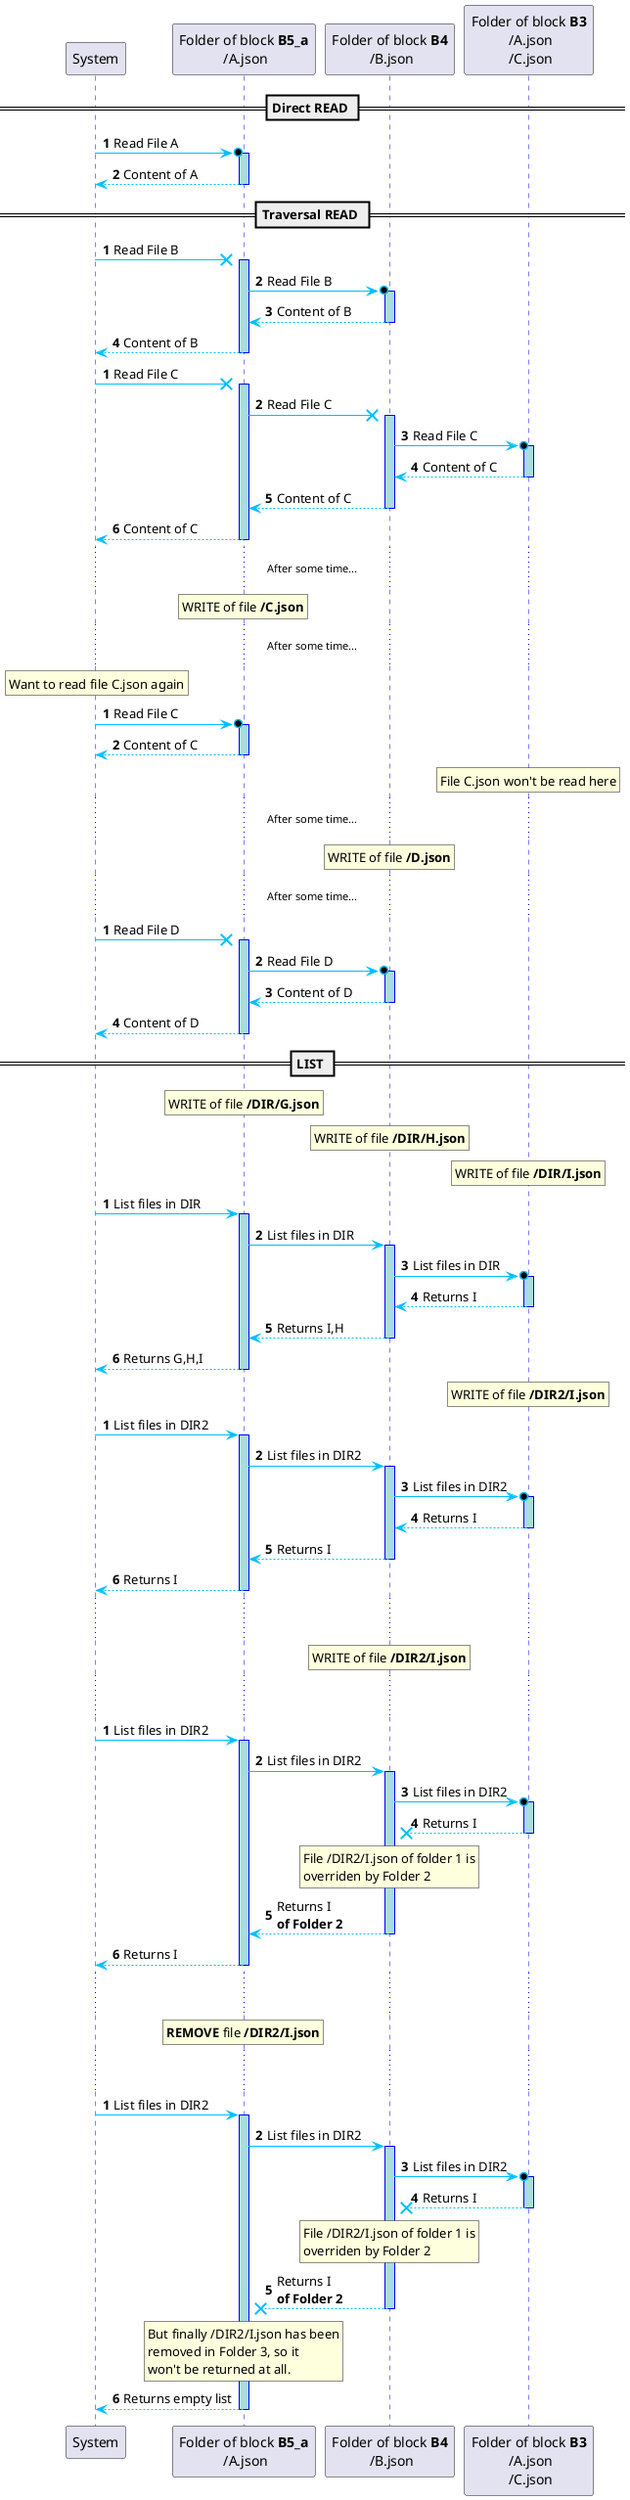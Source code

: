 @startuml

skinparam sequence {
	ArrowColor DeepSkyBlue
	ActorBorderColor DeepSkyBlue
	LifeLineBorderColor blue
	LifeLineBackgroundColor #A9DCDF
}

participant "System" as S
participant "Folder of block **B5_a**\n /A.json" as F3
participant "Folder of block **B4**\n /B.json" as F2
participant "Folder of block **B3**\n /A.json\n /C.json" as F1

== Direct READ ==


autonumber
S ->o F3 : Read File A
activate F3

F3 --> S : Content of A
deactivate F3



== Traversal READ ==



autonumber
S ->x F3 : Read File B
activate F3
F3 ->o F2 : Read File B
activate F2
F2 --> F3 : Content of B
deactivate F2
F3 --> S : Content of B
deactivate F3

autonumber
S ->x F3 : Read File C
activate F3
F3 ->x F2 : Read File C
activate F2
F2 ->o F1 : Read File C
activate F1
F1 --> F2 : Content of C
deactivate F1
F2 --> F3 : Content of C
deactivate F2
F3 --> S : Content of C
deactivate F3

... After some time... ...

rnote over F3
 WRITE of file **/C.json**
endrnote

... After some time... ...

rnote over S
 Want to read file C.json again
endrnote

autonumber
S ->o F3 : Read File C
activate F3

F3 --> S : Content of C
deactivate F3

rnote over F1
 File C.json won't be read here
endrnote

... After some time... ...

rnote over F2
 WRITE of file **/D.json**
endrnote

... After some time... ...

autonumber
S ->x F3 : Read File D
activate F3

F3 ->o F2 : Read File D
activate F2

F2 --> F3 : Content of D
deactivate F2

F3 --> S : Content of D
deactivate F3



== LIST ==

rnote over F3
 WRITE of file **/DIR/G.json**
endrnote

rnote over F2
 WRITE of file **/DIR/H.json**
endrnote

rnote over F1
 WRITE of file **/DIR/I.json**
endrnote


autonumber
S -> F3 : List files in DIR
activate F3
F3 -> F2 : List files in DIR
activate F2
F2 ->o F1 : List files in DIR
activate F1
F1 --> F2 : Returns I
deactivate F1
F2 --> F3 : Returns I,H
deactivate F2
F3 --> S : Returns G,H,I
deactivate F3

rnote over F1
 WRITE of file **/DIR2/I.json**
endrnote

autonumber
S -> F3 : List files in DIR2
activate F3
F3 -> F2 : List files in DIR2
activate F2
F2 ->o F1 : List files in DIR2
activate F1
F1 --> F2 : Returns I
deactivate F1
F2 --> F3 : Returns I
deactivate F2
F3 --> S : Returns I
deactivate F3

... ...

rnote over F2
 WRITE of file **/DIR2/I.json**
endrnote

... ...

autonumber
S -> F3 : List files in DIR2
activate F3
F3 -> F2 : List files in DIR2
activate F2
F2 ->o F1 : List files in DIR2
activate F1
F1 -->x F2 : Returns I
deactivate F1

rnote over F2
 File /DIR2/I.json of folder 1 is
 overriden by Folder 2
endrnote
F2 --> F3 : Returns I\n**of Folder 2**
deactivate F2
F3 --> S : Returns I
deactivate F3

... ...


rnote over F3
 **REMOVE** file **/DIR2/I.json**
endrnote

... ...

autonumber
S -> F3 : List files in DIR2
activate F3
F3 -> F2 : List files in DIR2
activate F2
F2 ->o F1 : List files in DIR2
activate F1
F1 -->x F2 : Returns I

rnote over F2
 File /DIR2/I.json of folder 1 is
 overriden by Folder 2
endrnote
deactivate F1
F2 -->x F3 : Returns I\n**of Folder 2**

rnote over F3
 But finally /DIR2/I.json has been
 removed in Folder 3, so it
 won't be returned at all.
endrnote
deactivate F2
F3 --> S : Returns empty list
deactivate F3

@enduml